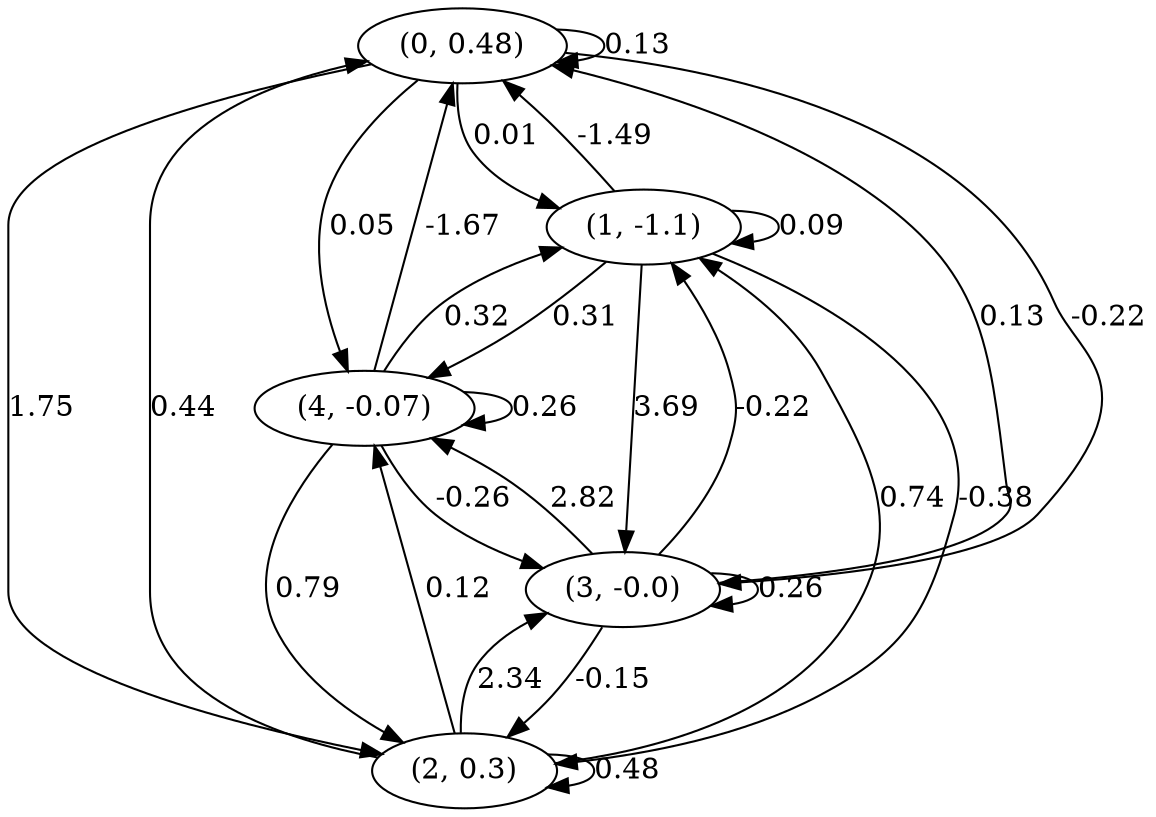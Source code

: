 digraph {
    0 [ label = "(0, 0.48)" ]
    1 [ label = "(1, -1.1)" ]
    2 [ label = "(2, 0.3)" ]
    3 [ label = "(3, -0.0)" ]
    4 [ label = "(4, -0.07)" ]
    0 -> 0 [ label = "0.13" ]
    1 -> 1 [ label = "0.09" ]
    2 -> 2 [ label = "0.48" ]
    3 -> 3 [ label = "0.26" ]
    4 -> 4 [ label = "0.26" ]
    1 -> 0 [ label = "-1.49" ]
    2 -> 0 [ label = "0.44" ]
    3 -> 0 [ label = "0.13" ]
    4 -> 0 [ label = "-1.67" ]
    0 -> 1 [ label = "0.01" ]
    2 -> 1 [ label = "0.74" ]
    3 -> 1 [ label = "-0.22" ]
    4 -> 1 [ label = "0.32" ]
    0 -> 2 [ label = "1.75" ]
    1 -> 2 [ label = "-0.38" ]
    3 -> 2 [ label = "-0.15" ]
    4 -> 2 [ label = "0.79" ]
    0 -> 3 [ label = "-0.22" ]
    1 -> 3 [ label = "3.69" ]
    2 -> 3 [ label = "2.34" ]
    4 -> 3 [ label = "-0.26" ]
    0 -> 4 [ label = "0.05" ]
    1 -> 4 [ label = "0.31" ]
    2 -> 4 [ label = "0.12" ]
    3 -> 4 [ label = "2.82" ]
}

